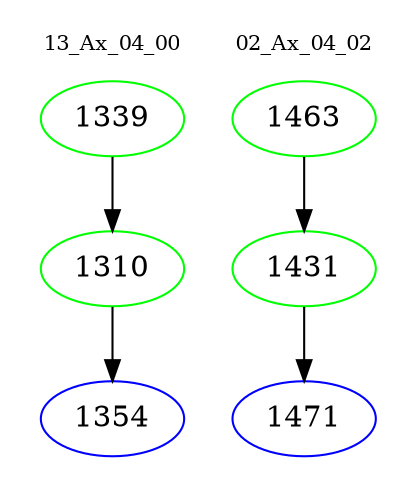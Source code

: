 digraph{
subgraph cluster_0 {
color = white
label = "13_Ax_04_00";
fontsize=10;
T0_1339 [label="1339", color="green"]
T0_1339 -> T0_1310 [color="black"]
T0_1310 [label="1310", color="green"]
T0_1310 -> T0_1354 [color="black"]
T0_1354 [label="1354", color="blue"]
}
subgraph cluster_1 {
color = white
label = "02_Ax_04_02";
fontsize=10;
T1_1463 [label="1463", color="green"]
T1_1463 -> T1_1431 [color="black"]
T1_1431 [label="1431", color="green"]
T1_1431 -> T1_1471 [color="black"]
T1_1471 [label="1471", color="blue"]
}
}
